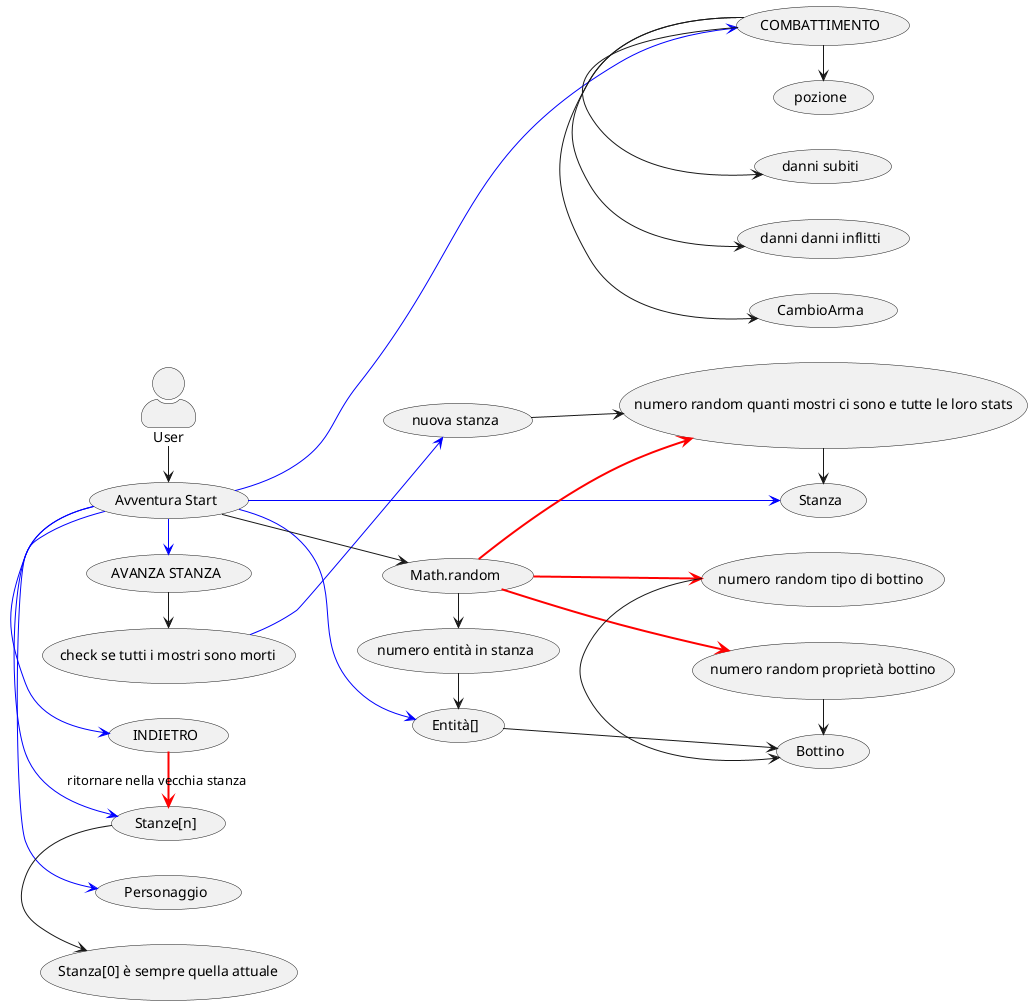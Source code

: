 @startuml
'https://plantuml.com/use-case-diagram
skinparam usercase {
  BackgroundColor << COMBATTIMENTO >> red
}

left to right direction
skinparam actorStyle awesome
actor User as User
User -> (Avventura Start)
(Avventura Start) -> (Stanze[n])#line:blue
(Avventura Start) -> (Stanza)#line:blue
(Avventura Start) -> (Personaggio)#line:blue
(Avventura Start) -> (Entità[])#line:blue
(Avventura Start) ---> (COMBATTIMENTO)#line:blue
(Avventura Start) -> (AVANZA STANZA)#line:blue
(Avventura Start) -> (INDIETRO)#line:blue
(INDIETRO) -> (Stanze[n])  #line:red;line.bold;text:black :ritornare nella vecchia stanza
(Stanze[n]) -> (Stanza[0] è sempre quella attuale)
(AVANZA STANZA) -> (check se tutti i mostri sono morti)
(check se tutti i mostri sono morti) --> (nuova stanza) #line:blue;text:black
(nuova stanza) --> (numero random quanti mostri ci sono e tutte le loro stats)
(Avventura Start) --> (Math.random)
(Math.random) -> (numero entità in stanza)
(Math.random) --> (numero random tipo di bottino) #line:red;line.bold;text:red
(Math.random) --> (numero random proprietà bottino) #line:red;line.bold;text:red
(Math.random) --> (numero random quanti mostri ci sono e tutte le loro stats) #line:red;line.bold;text:red
(numero random quanti mostri ci sono e tutte le loro stats) -> (Stanza)
(numero random tipo di bottino) -> (Bottino)
(numero random proprietà bottino) -> (Bottino)
(numero entità in stanza) -> (Entità[])
(Entità[]) -> (Bottino)
(COMBATTIMENTO) -> (danni subiti)
(COMBATTIMENTO) -> (pozione)
(COMBATTIMENTO) -> (CambioArma)
(COMBATTIMENTO) -> (danni danni inflitti)

@enduml

